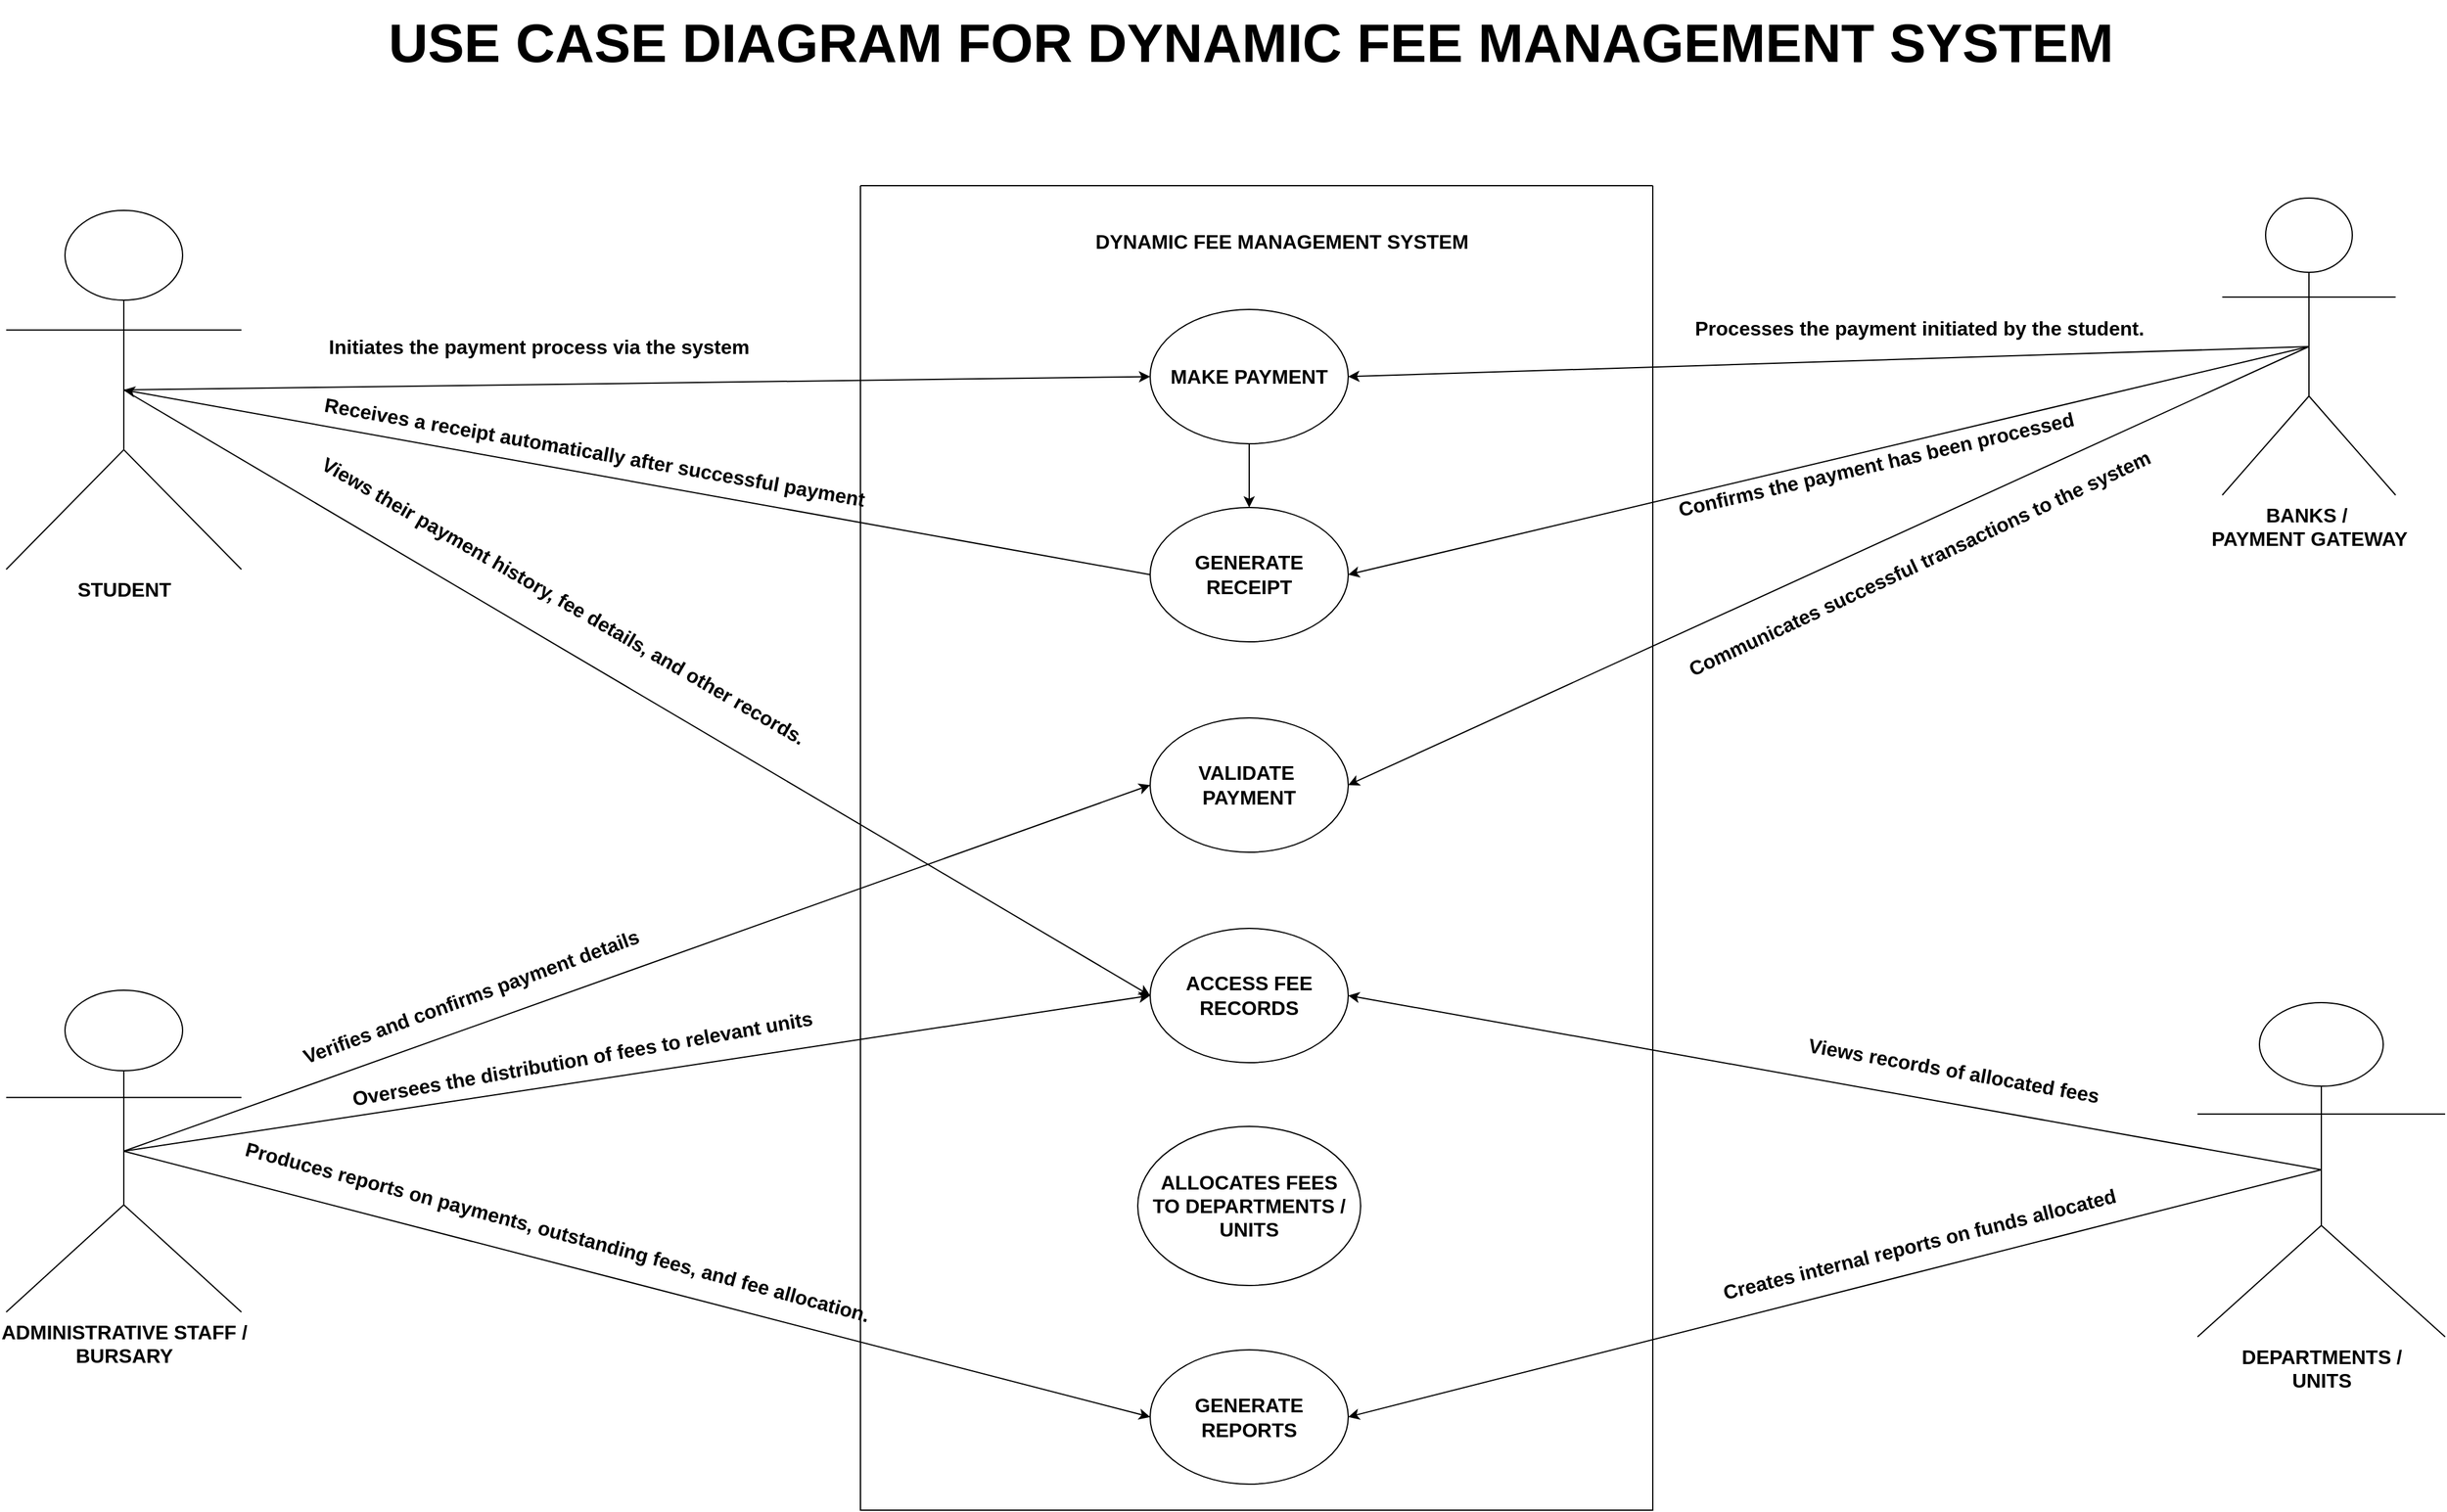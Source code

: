 <mxfile version="24.8.1">
  <diagram name="Page-1" id="3g2OQTjfMKejFlv3us2C">
    <mxGraphModel dx="3695" dy="2741" grid="1" gridSize="10" guides="1" tooltips="1" connect="1" arrows="1" fold="1" page="1" pageScale="1" pageWidth="827" pageHeight="1169" math="0" shadow="0">
      <root>
        <mxCell id="0" />
        <mxCell id="1" parent="0" />
        <mxCell id="DJQ2heJ6GVxLAJbuLJFr-8" value="&lt;b&gt;&lt;font style=&quot;font-size: 16px;&quot;&gt;STUDENT&lt;/font&gt;&lt;/b&gt;" style="shape=umlActor;verticalLabelPosition=bottom;verticalAlign=top;html=1;outlineConnect=0;" vertex="1" parent="1">
          <mxGeometry x="-660" y="70" width="190" height="290" as="geometry" />
        </mxCell>
        <mxCell id="DJQ2heJ6GVxLAJbuLJFr-13" value="&lt;span style=&quot;font-size: 16px;&quot;&gt;&lt;b&gt;BANKS /&amp;nbsp;&lt;/b&gt;&lt;/span&gt;&lt;div&gt;&lt;span style=&quot;font-size: 16px;&quot;&gt;&lt;b&gt;PAYMENT GATEWAY&lt;/b&gt;&lt;/span&gt;&lt;/div&gt;" style="shape=umlActor;verticalLabelPosition=bottom;verticalAlign=top;html=1;outlineConnect=0;" vertex="1" parent="1">
          <mxGeometry x="1130" y="60" width="140" height="240" as="geometry" />
        </mxCell>
        <mxCell id="DJQ2heJ6GVxLAJbuLJFr-14" value="&lt;b&gt;&lt;font style=&quot;font-size: 16px;&quot;&gt;ADMINISTRATIVE STAFF /&lt;/font&gt;&lt;/b&gt;&lt;div&gt;&lt;b&gt;&lt;font style=&quot;font-size: 16px;&quot;&gt;BURSARY&lt;/font&gt;&lt;/b&gt;&lt;/div&gt;" style="shape=umlActor;verticalLabelPosition=bottom;verticalAlign=top;html=1;outlineConnect=0;" vertex="1" parent="1">
          <mxGeometry x="-660" y="700" width="190" height="260" as="geometry" />
        </mxCell>
        <mxCell id="DJQ2heJ6GVxLAJbuLJFr-16" value="&lt;span style=&quot;font-size: 16px;&quot;&gt;&lt;b&gt;DEPARTMENTS /&lt;/b&gt;&lt;/span&gt;&lt;div&gt;&lt;span style=&quot;font-size: 16px;&quot;&gt;&lt;b&gt;UNITS&lt;/b&gt;&lt;/span&gt;&lt;/div&gt;" style="shape=umlActor;verticalLabelPosition=bottom;verticalAlign=top;html=1;outlineConnect=0;" vertex="1" parent="1">
          <mxGeometry x="1110" y="710" width="200" height="270" as="geometry" />
        </mxCell>
        <mxCell id="DJQ2heJ6GVxLAJbuLJFr-18" value="" style="swimlane;startSize=0;" vertex="1" parent="1">
          <mxGeometry x="30" y="50" width="640" height="1070" as="geometry" />
        </mxCell>
        <mxCell id="DJQ2heJ6GVxLAJbuLJFr-19" value="&lt;font style=&quot;font-size: 16px;&quot;&gt;&lt;b&gt;DYNAMIC FEE MANAGEMENT SYSTEM&lt;/b&gt;&lt;/font&gt;" style="text;html=1;align=center;verticalAlign=middle;resizable=0;points=[];autosize=1;strokeColor=none;fillColor=none;" vertex="1" parent="DJQ2heJ6GVxLAJbuLJFr-18">
          <mxGeometry x="180" y="30" width="320" height="30" as="geometry" />
        </mxCell>
        <mxCell id="DJQ2heJ6GVxLAJbuLJFr-30" style="edgeStyle=orthogonalEdgeStyle;rounded=0;orthogonalLoop=1;jettySize=auto;html=1;" edge="1" parent="DJQ2heJ6GVxLAJbuLJFr-18" source="DJQ2heJ6GVxLAJbuLJFr-21" target="DJQ2heJ6GVxLAJbuLJFr-22">
          <mxGeometry relative="1" as="geometry" />
        </mxCell>
        <mxCell id="DJQ2heJ6GVxLAJbuLJFr-21" value="&lt;span style=&quot;font-size: 16px; font-weight: 700;&quot;&gt;MAKE PAYMENT&lt;/span&gt;" style="ellipse;whiteSpace=wrap;html=1;" vertex="1" parent="DJQ2heJ6GVxLAJbuLJFr-18">
          <mxGeometry x="234" y="100" width="160" height="108.5" as="geometry" />
        </mxCell>
        <mxCell id="DJQ2heJ6GVxLAJbuLJFr-22" value="&lt;span style=&quot;font-size: 16px; font-weight: 700;&quot;&gt;GENERATE RECEIPT&lt;/span&gt;" style="ellipse;whiteSpace=wrap;html=1;" vertex="1" parent="DJQ2heJ6GVxLAJbuLJFr-18">
          <mxGeometry x="234" y="260" width="160" height="108.5" as="geometry" />
        </mxCell>
        <mxCell id="DJQ2heJ6GVxLAJbuLJFr-23" value="&lt;span style=&quot;font-size: 16px; font-weight: 700;&quot;&gt;VALIDATE&amp;nbsp;&lt;/span&gt;&lt;div&gt;&lt;span style=&quot;font-size: 16px; font-weight: 700;&quot;&gt;PAYMENT&lt;/span&gt;&lt;/div&gt;" style="ellipse;whiteSpace=wrap;html=1;" vertex="1" parent="DJQ2heJ6GVxLAJbuLJFr-18">
          <mxGeometry x="234" y="430" width="160" height="108.5" as="geometry" />
        </mxCell>
        <mxCell id="DJQ2heJ6GVxLAJbuLJFr-24" value="&lt;span style=&quot;font-size: 16px;&quot;&gt;&lt;b&gt;ACCESS FEE RECORDS&lt;/b&gt;&lt;/span&gt;" style="ellipse;whiteSpace=wrap;html=1;" vertex="1" parent="DJQ2heJ6GVxLAJbuLJFr-18">
          <mxGeometry x="234" y="600" width="160" height="108.5" as="geometry" />
        </mxCell>
        <mxCell id="DJQ2heJ6GVxLAJbuLJFr-25" value="&lt;span style=&quot;font-size: 16px;&quot;&gt;&lt;b&gt;ALLOCATES FEES&lt;/b&gt;&lt;/span&gt;&lt;div&gt;&lt;span style=&quot;font-size: 16px;&quot;&gt;&lt;b&gt;TO DEPARTMENTS / UNITS&lt;/b&gt;&lt;/span&gt;&lt;/div&gt;" style="ellipse;whiteSpace=wrap;html=1;" vertex="1" parent="DJQ2heJ6GVxLAJbuLJFr-18">
          <mxGeometry x="224" y="760" width="180" height="128.5" as="geometry" />
        </mxCell>
        <mxCell id="DJQ2heJ6GVxLAJbuLJFr-26" value="&lt;span style=&quot;font-size: 16px;&quot;&gt;&lt;b&gt;GENERATE REPORTS&lt;/b&gt;&lt;/span&gt;" style="ellipse;whiteSpace=wrap;html=1;" vertex="1" parent="DJQ2heJ6GVxLAJbuLJFr-18">
          <mxGeometry x="234" y="940.5" width="160" height="108.5" as="geometry" />
        </mxCell>
        <mxCell id="DJQ2heJ6GVxLAJbuLJFr-32" value="" style="endArrow=classic;html=1;rounded=0;entryX=0;entryY=0.5;entryDx=0;entryDy=0;exitX=0.5;exitY=0.5;exitDx=0;exitDy=0;exitPerimeter=0;" edge="1" parent="1" source="DJQ2heJ6GVxLAJbuLJFr-8" target="DJQ2heJ6GVxLAJbuLJFr-21">
          <mxGeometry width="50" height="50" relative="1" as="geometry">
            <mxPoint x="20" y="290" as="sourcePoint" />
            <mxPoint x="70" y="240" as="targetPoint" />
          </mxGeometry>
        </mxCell>
        <mxCell id="DJQ2heJ6GVxLAJbuLJFr-33" value="" style="endArrow=classic;html=1;rounded=0;exitX=0;exitY=0.5;exitDx=0;exitDy=0;entryX=0.5;entryY=0.5;entryDx=0;entryDy=0;entryPerimeter=0;" edge="1" parent="1" source="DJQ2heJ6GVxLAJbuLJFr-22" target="DJQ2heJ6GVxLAJbuLJFr-8">
          <mxGeometry width="50" height="50" relative="1" as="geometry">
            <mxPoint x="-30" y="310" as="sourcePoint" />
            <mxPoint x="-260" y="80" as="targetPoint" />
          </mxGeometry>
        </mxCell>
        <mxCell id="DJQ2heJ6GVxLAJbuLJFr-35" value="" style="endArrow=classic;html=1;rounded=0;exitX=0.5;exitY=0.5;exitDx=0;exitDy=0;exitPerimeter=0;entryX=0;entryY=0.5;entryDx=0;entryDy=0;" edge="1" parent="1" source="DJQ2heJ6GVxLAJbuLJFr-8" target="DJQ2heJ6GVxLAJbuLJFr-24">
          <mxGeometry width="50" height="50" relative="1" as="geometry">
            <mxPoint x="-50" y="280" as="sourcePoint" />
            <mxPoint x="414" y="444" as="targetPoint" />
          </mxGeometry>
        </mxCell>
        <mxCell id="DJQ2heJ6GVxLAJbuLJFr-36" value="" style="endArrow=classic;html=1;rounded=0;entryX=0;entryY=0.5;entryDx=0;entryDy=0;exitX=0.5;exitY=0.5;exitDx=0;exitDy=0;exitPerimeter=0;" edge="1" parent="1" source="DJQ2heJ6GVxLAJbuLJFr-14" target="DJQ2heJ6GVxLAJbuLJFr-23">
          <mxGeometry width="50" height="50" relative="1" as="geometry">
            <mxPoint x="-30" y="510" as="sourcePoint" />
            <mxPoint x="434" y="514" as="targetPoint" />
          </mxGeometry>
        </mxCell>
        <mxCell id="DJQ2heJ6GVxLAJbuLJFr-37" value="" style="endArrow=classic;html=1;rounded=0;exitX=0.5;exitY=0.5;exitDx=0;exitDy=0;exitPerimeter=0;entryX=0;entryY=0.5;entryDx=0;entryDy=0;" edge="1" parent="1" source="DJQ2heJ6GVxLAJbuLJFr-14" target="DJQ2heJ6GVxLAJbuLJFr-24">
          <mxGeometry width="50" height="50" relative="1" as="geometry">
            <mxPoint x="-50" y="515" as="sourcePoint" />
            <mxPoint x="400" y="770" as="targetPoint" />
          </mxGeometry>
        </mxCell>
        <mxCell id="DJQ2heJ6GVxLAJbuLJFr-38" value="" style="endArrow=classic;html=1;rounded=0;exitX=0.5;exitY=0.5;exitDx=0;exitDy=0;exitPerimeter=0;entryX=0;entryY=0.5;entryDx=0;entryDy=0;" edge="1" parent="1" source="DJQ2heJ6GVxLAJbuLJFr-14" target="DJQ2heJ6GVxLAJbuLJFr-26">
          <mxGeometry width="50" height="50" relative="1" as="geometry">
            <mxPoint x="-555" y="840" as="sourcePoint" />
            <mxPoint x="274" y="714" as="targetPoint" />
          </mxGeometry>
        </mxCell>
        <mxCell id="DJQ2heJ6GVxLAJbuLJFr-39" value="" style="endArrow=classic;html=1;rounded=0;exitX=0.5;exitY=0.5;exitDx=0;exitDy=0;exitPerimeter=0;entryX=1;entryY=0.5;entryDx=0;entryDy=0;" edge="1" parent="1" source="DJQ2heJ6GVxLAJbuLJFr-16" target="DJQ2heJ6GVxLAJbuLJFr-24">
          <mxGeometry width="50" height="50" relative="1" as="geometry">
            <mxPoint x="441" y="700" as="sourcePoint" />
            <mxPoint x="1270" y="574" as="targetPoint" />
          </mxGeometry>
        </mxCell>
        <mxCell id="DJQ2heJ6GVxLAJbuLJFr-40" value="" style="endArrow=classic;html=1;rounded=0;entryX=1;entryY=0.5;entryDx=0;entryDy=0;exitX=0.5;exitY=0.5;exitDx=0;exitDy=0;exitPerimeter=0;" edge="1" parent="1" source="DJQ2heJ6GVxLAJbuLJFr-16" target="DJQ2heJ6GVxLAJbuLJFr-26">
          <mxGeometry width="50" height="50" relative="1" as="geometry">
            <mxPoint x="1090" y="930" as="sourcePoint" />
            <mxPoint x="434" y="714" as="targetPoint" />
          </mxGeometry>
        </mxCell>
        <mxCell id="DJQ2heJ6GVxLAJbuLJFr-41" value="" style="endArrow=classic;html=1;rounded=0;exitX=0.5;exitY=0.5;exitDx=0;exitDy=0;exitPerimeter=0;entryX=1;entryY=0.5;entryDx=0;entryDy=0;" edge="1" parent="1" source="DJQ2heJ6GVxLAJbuLJFr-13" target="DJQ2heJ6GVxLAJbuLJFr-21">
          <mxGeometry width="50" height="50" relative="1" as="geometry">
            <mxPoint x="1220" y="855" as="sourcePoint" />
            <mxPoint x="434" y="714" as="targetPoint" />
          </mxGeometry>
        </mxCell>
        <mxCell id="DJQ2heJ6GVxLAJbuLJFr-42" value="" style="endArrow=classic;html=1;rounded=0;exitX=0.5;exitY=0.5;exitDx=0;exitDy=0;exitPerimeter=0;entryX=1;entryY=0.5;entryDx=0;entryDy=0;" edge="1" parent="1" source="DJQ2heJ6GVxLAJbuLJFr-13" target="DJQ2heJ6GVxLAJbuLJFr-23">
          <mxGeometry width="50" height="50" relative="1" as="geometry">
            <mxPoint x="1210" y="190" as="sourcePoint" />
            <mxPoint x="434" y="214" as="targetPoint" />
          </mxGeometry>
        </mxCell>
        <mxCell id="DJQ2heJ6GVxLAJbuLJFr-43" value="" style="endArrow=classic;html=1;rounded=0;exitX=0.5;exitY=0.5;exitDx=0;exitDy=0;exitPerimeter=0;entryX=1;entryY=0.5;entryDx=0;entryDy=0;" edge="1" parent="1" source="DJQ2heJ6GVxLAJbuLJFr-13" target="DJQ2heJ6GVxLAJbuLJFr-22">
          <mxGeometry width="50" height="50" relative="1" as="geometry">
            <mxPoint x="1210" y="190" as="sourcePoint" />
            <mxPoint x="434" y="544" as="targetPoint" />
          </mxGeometry>
        </mxCell>
        <mxCell id="DJQ2heJ6GVxLAJbuLJFr-44" value="Initiates the payment process via the system" style="text;html=1;align=center;verticalAlign=middle;resizable=0;points=[];autosize=1;strokeColor=none;fillColor=none;rotation=0;fontSize=16;fontStyle=1" vertex="1" parent="1">
          <mxGeometry x="-400" y="165" width="340" height="30" as="geometry" />
        </mxCell>
        <mxCell id="DJQ2heJ6GVxLAJbuLJFr-45" value="Receives a receipt automatically after successful payment" style="text;html=1;align=center;verticalAlign=middle;resizable=0;points=[];autosize=1;strokeColor=none;fillColor=none;rotation=10;fontSize=16;fontStyle=1" vertex="1" parent="1">
          <mxGeometry x="-400" y="250" width="430" height="30" as="geometry" />
        </mxCell>
        <mxCell id="DJQ2heJ6GVxLAJbuLJFr-48" value="Views their payment history, fee details, and other records." style="text;html=1;align=center;verticalAlign=middle;resizable=0;points=[];autosize=1;strokeColor=none;fillColor=none;rotation=30;fontSize=16;fontStyle=1" vertex="1" parent="1">
          <mxGeometry x="-430" y="370" width="440" height="30" as="geometry" />
        </mxCell>
        <mxCell id="DJQ2heJ6GVxLAJbuLJFr-50" value="Verifies and confirms payment details" style="text;html=1;align=center;verticalAlign=middle;resizable=0;points=[];autosize=1;strokeColor=none;fillColor=none;rotation=-20;fontSize=16;fontStyle=1" vertex="1" parent="1">
          <mxGeometry x="-430" y="690" width="290" height="30" as="geometry" />
        </mxCell>
        <mxCell id="DJQ2heJ6GVxLAJbuLJFr-51" value="Oversees the distribution of fees to relevant units" style="text;html=1;align=center;verticalAlign=middle;resizable=0;points=[];autosize=1;strokeColor=none;fillColor=none;rotation=-10;fontSize=16;fontStyle=1" vertex="1" parent="1">
          <mxGeometry x="-380" y="740" width="370" height="30" as="geometry" />
        </mxCell>
        <mxCell id="DJQ2heJ6GVxLAJbuLJFr-52" value="Produces reports on payments, outstanding fees, and fee allocation." style="text;html=1;align=center;verticalAlign=middle;resizable=0;points=[];autosize=1;strokeColor=none;fillColor=none;rotation=15;fontSize=16;fontStyle=1" vertex="1" parent="1">
          <mxGeometry x="-470" y="880" width="510" height="30" as="geometry" />
        </mxCell>
        <mxCell id="DJQ2heJ6GVxLAJbuLJFr-53" value="Views records of allocated fees&amp;nbsp;" style="text;html=1;align=center;verticalAlign=middle;resizable=0;points=[];autosize=1;strokeColor=none;fillColor=none;rotation=10;fontSize=16;fontStyle=1" vertex="1" parent="1">
          <mxGeometry x="790" y="750" width="250" height="30" as="geometry" />
        </mxCell>
        <mxCell id="DJQ2heJ6GVxLAJbuLJFr-54" value="Creates internal reports on funds allocated" style="text;html=1;align=center;verticalAlign=middle;resizable=0;points=[];autosize=1;strokeColor=none;fillColor=none;rotation=-14;fontSize=16;fontStyle=1" vertex="1" parent="1">
          <mxGeometry x="720" y="890" width="330" height="30" as="geometry" />
        </mxCell>
        <mxCell id="DJQ2heJ6GVxLAJbuLJFr-55" value="Processes the payment initiated by the student." style="text;html=1;align=center;verticalAlign=middle;resizable=0;points=[];autosize=1;strokeColor=none;fillColor=none;rotation=0;fontSize=16;fontStyle=1" vertex="1" parent="1">
          <mxGeometry x="705" y="150" width="360" height="30" as="geometry" />
        </mxCell>
        <mxCell id="DJQ2heJ6GVxLAJbuLJFr-57" value="Confirms the payment has been processed" style="text;html=1;align=center;verticalAlign=middle;resizable=0;points=[];autosize=1;strokeColor=none;fillColor=none;rotation=-13;fontSize=16;fontStyle=1" vertex="1" parent="1">
          <mxGeometry x="685" y="260" width="330" height="30" as="geometry" />
        </mxCell>
        <mxCell id="DJQ2heJ6GVxLAJbuLJFr-58" value="Communicates successful transactions to the system" style="text;html=1;align=center;verticalAlign=middle;resizable=0;points=[];autosize=1;strokeColor=none;fillColor=none;rotation=-25;fontSize=16;fontStyle=1" vertex="1" parent="1">
          <mxGeometry x="685" y="340" width="400" height="30" as="geometry" />
        </mxCell>
        <mxCell id="DJQ2heJ6GVxLAJbuLJFr-60" value="&lt;font size=&quot;1&quot; style=&quot;&quot;&gt;&lt;b style=&quot;font-size: 44px;&quot;&gt;USE CASE DIAGRAM FOR DYNAMIC FEE MANAGEMENT SYSTEM&lt;/b&gt;&lt;/font&gt;" style="text;html=1;align=center;verticalAlign=middle;resizable=0;points=[];autosize=1;strokeColor=none;fillColor=none;" vertex="1" parent="1">
          <mxGeometry x="-365" y="-100" width="1420" height="70" as="geometry" />
        </mxCell>
      </root>
    </mxGraphModel>
  </diagram>
</mxfile>
